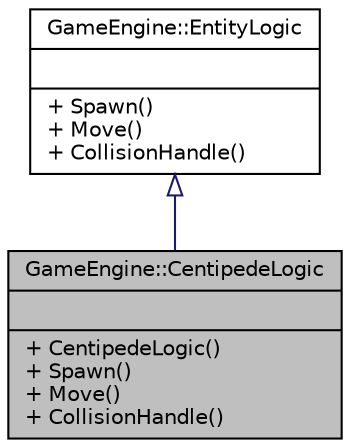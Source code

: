 digraph "GameEngine::CentipedeLogic"
{
  edge [fontname="Helvetica",fontsize="10",labelfontname="Helvetica",labelfontsize="10"];
  node [fontname="Helvetica",fontsize="10",shape=record];
  Node0 [label="{GameEngine::CentipedeLogic\n||+ CentipedeLogic()\l+ Spawn()\l+ Move()\l+ CollisionHandle()\l}",height=0.2,width=0.4,color="black", fillcolor="grey75", style="filled", fontcolor="black"];
  Node1 -> Node0 [dir="back",color="midnightblue",fontsize="10",style="solid",arrowtail="onormal",fontname="Helvetica"];
  Node1 [label="{GameEngine::EntityLogic\n||+ Spawn()\l+ Move()\l+ CollisionHandle()\l}",height=0.2,width=0.4,color="black", fillcolor="white", style="filled",URL="$class_game_engine_1_1_entity_logic.html"];
}
